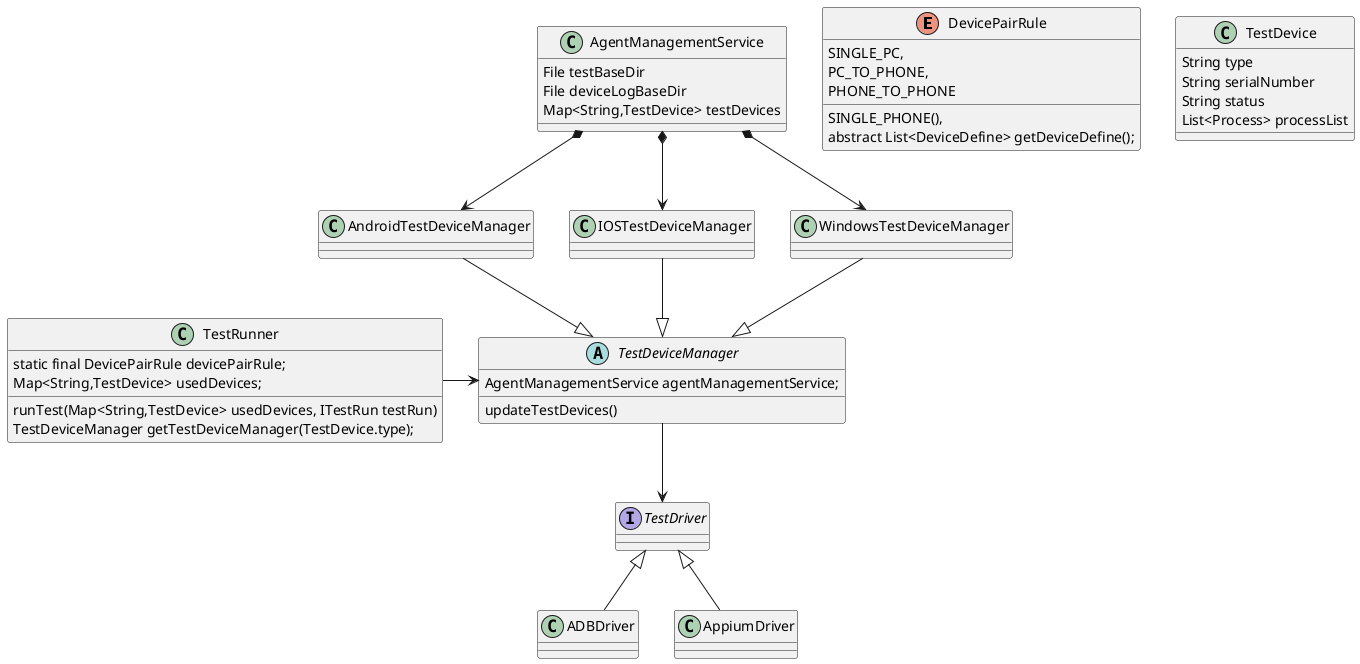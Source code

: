 @startuml
'https://plantuml.com/class-diagram
enum DevicePairRule{
    SINGLE_PHONE(),
    SINGLE_PC,
    PC_TO_PHONE,
    PHONE_TO_PHONE

    abstract List<DeviceDefine> getDeviceDefine();
}
class AgentManagementService {
    File testBaseDir
    File deviceLogBaseDir
    Map<String,TestDevice> testDevices
}
class TestDevice{
    String type
    String serialNumber
    String status
    List<Process> processList
}
abstract class TestDeviceManager{
    AgentManagementService agentManagementService;
    updateTestDevices()
}
class AndroidTestDeviceManager
class IOSTestDeviceManager
class WindowsTestDeviceManager

interface TestDriver

AndroidTestDeviceManager --|> TestDeviceManager
IOSTestDeviceManager --|> TestDeviceManager
WindowsTestDeviceManager --|> TestDeviceManager

AgentManagementService *--> AndroidTestDeviceManager
AgentManagementService *--> IOSTestDeviceManager
AgentManagementService *--> WindowsTestDeviceManager

TestDeviceManager --> TestDriver

ADBDriver -u-|> TestDriver
AppiumDriver -u-|> TestDriver

class TestRunner{
    static final DevicePairRule devicePairRule;
    Map<String,TestDevice> usedDevices;
    runTest(Map<String,TestDevice> usedDevices, ITestRun testRun)
    TestDeviceManager getTestDeviceManager(TestDevice.type);
}

TestRunner -r-> TestDeviceManager
@enduml
